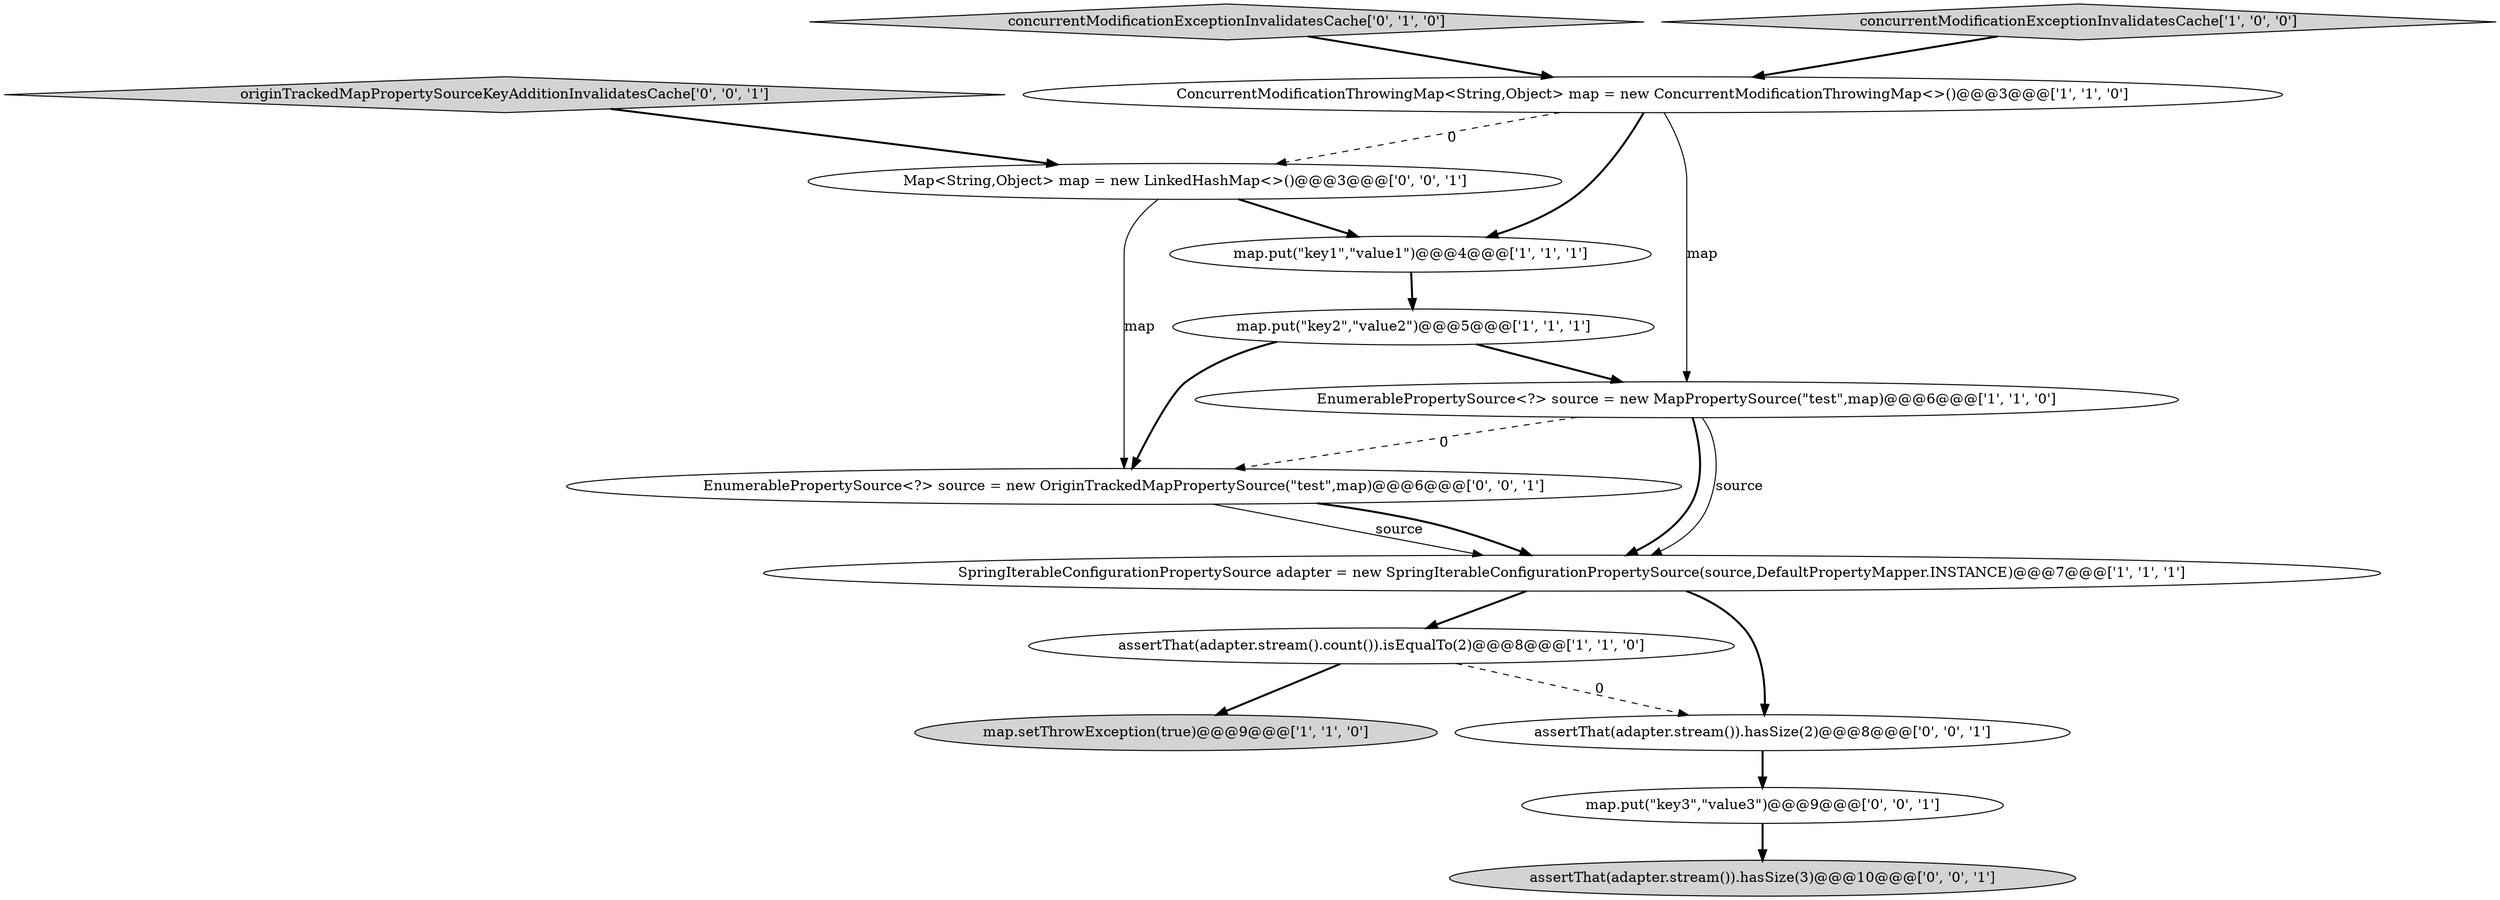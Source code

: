 digraph {
10 [style = filled, label = "Map<String,Object> map = new LinkedHashMap<>()@@@3@@@['0', '0', '1']", fillcolor = white, shape = ellipse image = "AAA0AAABBB3BBB"];
1 [style = filled, label = "map.put(\"key2\",\"value2\")@@@5@@@['1', '1', '1']", fillcolor = white, shape = ellipse image = "AAA0AAABBB1BBB"];
4 [style = filled, label = "map.setThrowException(true)@@@9@@@['1', '1', '0']", fillcolor = lightgray, shape = ellipse image = "AAA0AAABBB1BBB"];
8 [style = filled, label = "concurrentModificationExceptionInvalidatesCache['0', '1', '0']", fillcolor = lightgray, shape = diamond image = "AAA0AAABBB2BBB"];
6 [style = filled, label = "concurrentModificationExceptionInvalidatesCache['1', '0', '0']", fillcolor = lightgray, shape = diamond image = "AAA0AAABBB1BBB"];
12 [style = filled, label = "assertThat(adapter.stream()).hasSize(3)@@@10@@@['0', '0', '1']", fillcolor = lightgray, shape = ellipse image = "AAA0AAABBB3BBB"];
13 [style = filled, label = "EnumerablePropertySource<?> source = new OriginTrackedMapPropertySource(\"test\",map)@@@6@@@['0', '0', '1']", fillcolor = white, shape = ellipse image = "AAA0AAABBB3BBB"];
3 [style = filled, label = "assertThat(adapter.stream().count()).isEqualTo(2)@@@8@@@['1', '1', '0']", fillcolor = white, shape = ellipse image = "AAA0AAABBB1BBB"];
14 [style = filled, label = "map.put(\"key3\",\"value3\")@@@9@@@['0', '0', '1']", fillcolor = white, shape = ellipse image = "AAA0AAABBB3BBB"];
9 [style = filled, label = "assertThat(adapter.stream()).hasSize(2)@@@8@@@['0', '0', '1']", fillcolor = white, shape = ellipse image = "AAA0AAABBB3BBB"];
7 [style = filled, label = "SpringIterableConfigurationPropertySource adapter = new SpringIterableConfigurationPropertySource(source,DefaultPropertyMapper.INSTANCE)@@@7@@@['1', '1', '1']", fillcolor = white, shape = ellipse image = "AAA0AAABBB1BBB"];
11 [style = filled, label = "originTrackedMapPropertySourceKeyAdditionInvalidatesCache['0', '0', '1']", fillcolor = lightgray, shape = diamond image = "AAA0AAABBB3BBB"];
5 [style = filled, label = "map.put(\"key1\",\"value1\")@@@4@@@['1', '1', '1']", fillcolor = white, shape = ellipse image = "AAA0AAABBB1BBB"];
2 [style = filled, label = "EnumerablePropertySource<?> source = new MapPropertySource(\"test\",map)@@@6@@@['1', '1', '0']", fillcolor = white, shape = ellipse image = "AAA0AAABBB1BBB"];
0 [style = filled, label = "ConcurrentModificationThrowingMap<String,Object> map = new ConcurrentModificationThrowingMap<>()@@@3@@@['1', '1', '0']", fillcolor = white, shape = ellipse image = "AAA0AAABBB1BBB"];
13->7 [style = solid, label="source"];
6->0 [style = bold, label=""];
3->4 [style = bold, label=""];
1->13 [style = bold, label=""];
0->10 [style = dashed, label="0"];
7->3 [style = bold, label=""];
8->0 [style = bold, label=""];
7->9 [style = bold, label=""];
10->13 [style = solid, label="map"];
5->1 [style = bold, label=""];
10->5 [style = bold, label=""];
3->9 [style = dashed, label="0"];
11->10 [style = bold, label=""];
13->7 [style = bold, label=""];
2->13 [style = dashed, label="0"];
14->12 [style = bold, label=""];
9->14 [style = bold, label=""];
0->2 [style = solid, label="map"];
1->2 [style = bold, label=""];
2->7 [style = bold, label=""];
2->7 [style = solid, label="source"];
0->5 [style = bold, label=""];
}
